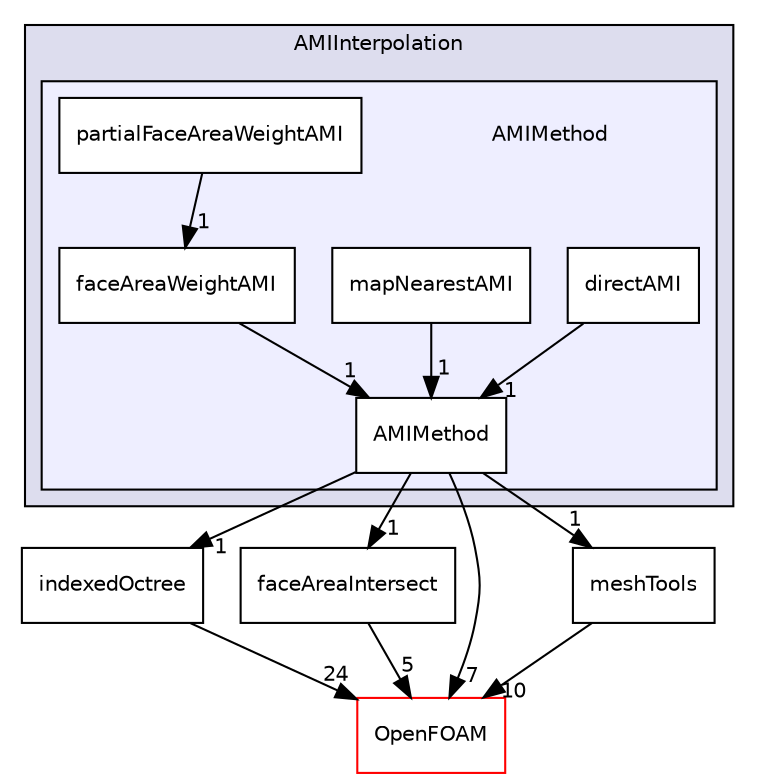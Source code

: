 digraph "src/meshTools/AMIInterpolation/AMIInterpolation/AMIMethod" {
  bgcolor=transparent;
  compound=true
  node [ fontsize="10", fontname="Helvetica"];
  edge [ labelfontsize="10", labelfontname="Helvetica"];
  subgraph clusterdir_cc283432b470ffbfab40d5c39743e289 {
    graph [ bgcolor="#ddddee", pencolor="black", label="AMIInterpolation" fontname="Helvetica", fontsize="10", URL="dir_cc283432b470ffbfab40d5c39743e289.html"]
  subgraph clusterdir_ae2d92df690883ffa2776ae6ca73d07f {
    graph [ bgcolor="#eeeeff", pencolor="black", label="" URL="dir_ae2d92df690883ffa2776ae6ca73d07f.html"];
    dir_ae2d92df690883ffa2776ae6ca73d07f [shape=plaintext label="AMIMethod"];
    dir_ab8d48b795ec09a4d7d6714f080de9a7 [shape=box label="AMIMethod" color="black" fillcolor="white" style="filled" URL="dir_ab8d48b795ec09a4d7d6714f080de9a7.html"];
    dir_363e4e2695e56265f46c79b817f683b3 [shape=box label="directAMI" color="black" fillcolor="white" style="filled" URL="dir_363e4e2695e56265f46c79b817f683b3.html"];
    dir_c23e4713d3f832484a4a5ab10f68d109 [shape=box label="faceAreaWeightAMI" color="black" fillcolor="white" style="filled" URL="dir_c23e4713d3f832484a4a5ab10f68d109.html"];
    dir_0cf247861992aace6002d80e651b3826 [shape=box label="mapNearestAMI" color="black" fillcolor="white" style="filled" URL="dir_0cf247861992aace6002d80e651b3826.html"];
    dir_ad9d8e9fee86093356c24620bf7ab477 [shape=box label="partialFaceAreaWeightAMI" color="black" fillcolor="white" style="filled" URL="dir_ad9d8e9fee86093356c24620bf7ab477.html"];
  }
  }
  dir_daefbc79e43b4c6de930591d46791fc2 [shape=box label="indexedOctree" URL="dir_daefbc79e43b4c6de930591d46791fc2.html"];
  dir_4ae445d483bd729388166adc3e791dcb [shape=box label="faceAreaIntersect" URL="dir_4ae445d483bd729388166adc3e791dcb.html"];
  dir_c5473ff19b20e6ec4dfe5c310b3778a8 [shape=box label="OpenFOAM" color="red" URL="dir_c5473ff19b20e6ec4dfe5c310b3778a8.html"];
  dir_ed89494532d84cde5bd7df6bbfcbe2dc [shape=box label="meshTools" URL="dir_ed89494532d84cde5bd7df6bbfcbe2dc.html"];
  dir_ab8d48b795ec09a4d7d6714f080de9a7->dir_daefbc79e43b4c6de930591d46791fc2 [headlabel="1", labeldistance=1.5 headhref="dir_001758_001791.html"];
  dir_ab8d48b795ec09a4d7d6714f080de9a7->dir_4ae445d483bd729388166adc3e791dcb [headlabel="1", labeldistance=1.5 headhref="dir_001758_001763.html"];
  dir_ab8d48b795ec09a4d7d6714f080de9a7->dir_c5473ff19b20e6ec4dfe5c310b3778a8 [headlabel="7", labeldistance=1.5 headhref="dir_001758_001896.html"];
  dir_ab8d48b795ec09a4d7d6714f080de9a7->dir_ed89494532d84cde5bd7df6bbfcbe2dc [headlabel="1", labeldistance=1.5 headhref="dir_001758_001797.html"];
  dir_daefbc79e43b4c6de930591d46791fc2->dir_c5473ff19b20e6ec4dfe5c310b3778a8 [headlabel="24", labeldistance=1.5 headhref="dir_001791_001896.html"];
  dir_4ae445d483bd729388166adc3e791dcb->dir_c5473ff19b20e6ec4dfe5c310b3778a8 [headlabel="5", labeldistance=1.5 headhref="dir_001763_001896.html"];
  dir_0cf247861992aace6002d80e651b3826->dir_ab8d48b795ec09a4d7d6714f080de9a7 [headlabel="1", labeldistance=1.5 headhref="dir_001761_001758.html"];
  dir_ed89494532d84cde5bd7df6bbfcbe2dc->dir_c5473ff19b20e6ec4dfe5c310b3778a8 [headlabel="10", labeldistance=1.5 headhref="dir_001797_001896.html"];
  dir_ad9d8e9fee86093356c24620bf7ab477->dir_c23e4713d3f832484a4a5ab10f68d109 [headlabel="1", labeldistance=1.5 headhref="dir_001762_001760.html"];
  dir_c23e4713d3f832484a4a5ab10f68d109->dir_ab8d48b795ec09a4d7d6714f080de9a7 [headlabel="1", labeldistance=1.5 headhref="dir_001760_001758.html"];
  dir_363e4e2695e56265f46c79b817f683b3->dir_ab8d48b795ec09a4d7d6714f080de9a7 [headlabel="1", labeldistance=1.5 headhref="dir_001759_001758.html"];
}
